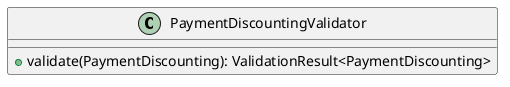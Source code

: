 @startuml

    class PaymentDiscountingValidator [[PaymentDiscountingValidator.html]] {
        +validate(PaymentDiscounting): ValidationResult<PaymentDiscounting>
    }

@enduml
